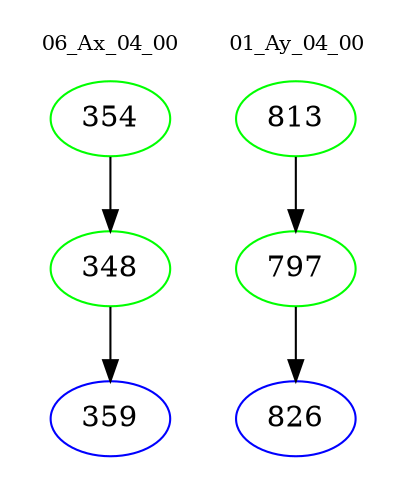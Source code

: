 digraph{
subgraph cluster_0 {
color = white
label = "06_Ax_04_00";
fontsize=10;
T0_354 [label="354", color="green"]
T0_354 -> T0_348 [color="black"]
T0_348 [label="348", color="green"]
T0_348 -> T0_359 [color="black"]
T0_359 [label="359", color="blue"]
}
subgraph cluster_1 {
color = white
label = "01_Ay_04_00";
fontsize=10;
T1_813 [label="813", color="green"]
T1_813 -> T1_797 [color="black"]
T1_797 [label="797", color="green"]
T1_797 -> T1_826 [color="black"]
T1_826 [label="826", color="blue"]
}
}
